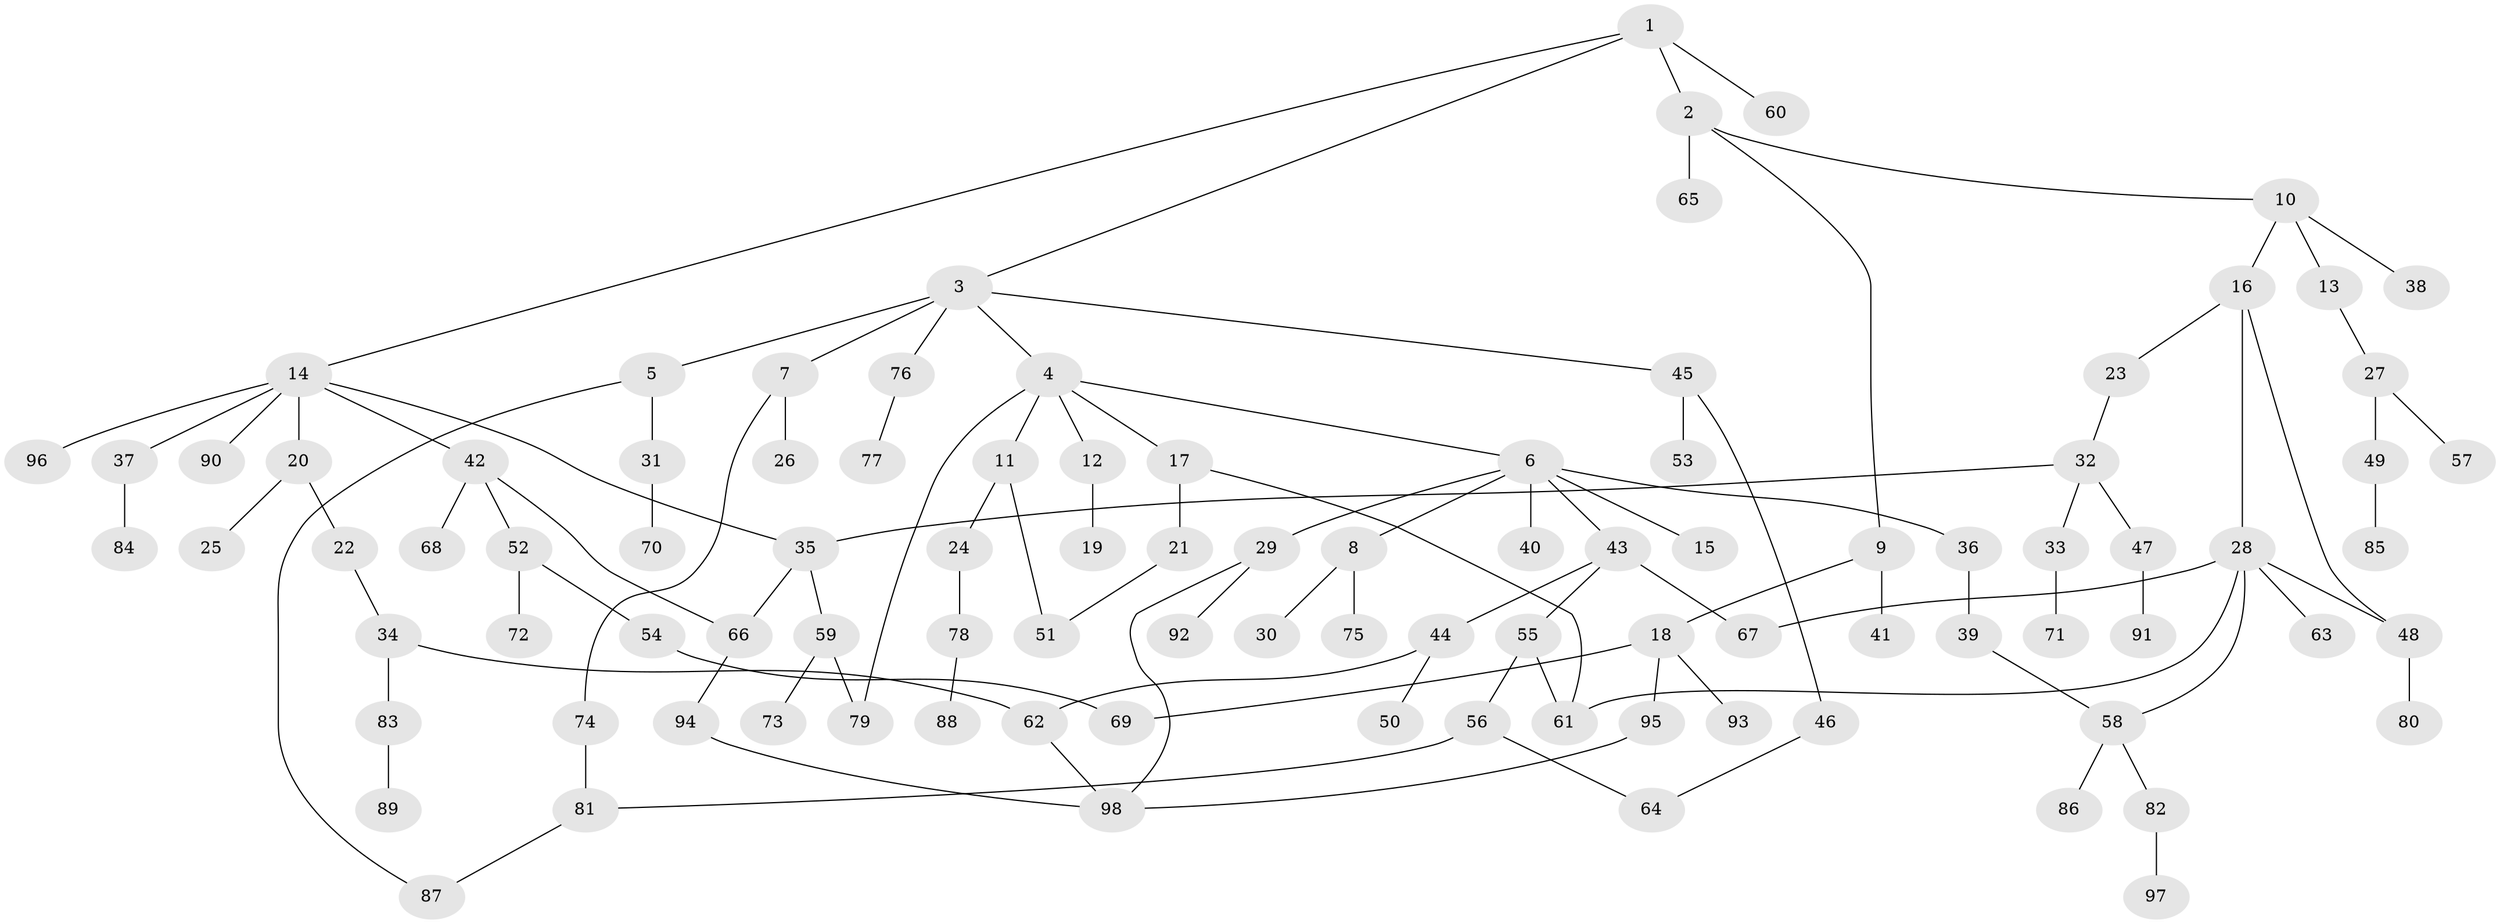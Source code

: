 // coarse degree distribution, {3: 0.19117647058823528, 5: 0.014705882352941176, 7: 0.04411764705882353, 8: 0.014705882352941176, 2: 0.23529411764705882, 1: 0.36764705882352944, 4: 0.11764705882352941, 6: 0.014705882352941176}
// Generated by graph-tools (version 1.1) at 2025/51/02/27/25 19:51:37]
// undirected, 98 vertices, 114 edges
graph export_dot {
graph [start="1"]
  node [color=gray90,style=filled];
  1;
  2;
  3;
  4;
  5;
  6;
  7;
  8;
  9;
  10;
  11;
  12;
  13;
  14;
  15;
  16;
  17;
  18;
  19;
  20;
  21;
  22;
  23;
  24;
  25;
  26;
  27;
  28;
  29;
  30;
  31;
  32;
  33;
  34;
  35;
  36;
  37;
  38;
  39;
  40;
  41;
  42;
  43;
  44;
  45;
  46;
  47;
  48;
  49;
  50;
  51;
  52;
  53;
  54;
  55;
  56;
  57;
  58;
  59;
  60;
  61;
  62;
  63;
  64;
  65;
  66;
  67;
  68;
  69;
  70;
  71;
  72;
  73;
  74;
  75;
  76;
  77;
  78;
  79;
  80;
  81;
  82;
  83;
  84;
  85;
  86;
  87;
  88;
  89;
  90;
  91;
  92;
  93;
  94;
  95;
  96;
  97;
  98;
  1 -- 2;
  1 -- 3;
  1 -- 14;
  1 -- 60;
  2 -- 9;
  2 -- 10;
  2 -- 65;
  3 -- 4;
  3 -- 5;
  3 -- 7;
  3 -- 45;
  3 -- 76;
  4 -- 6;
  4 -- 11;
  4 -- 12;
  4 -- 17;
  4 -- 79;
  5 -- 31;
  5 -- 87;
  6 -- 8;
  6 -- 15;
  6 -- 29;
  6 -- 36;
  6 -- 40;
  6 -- 43;
  7 -- 26;
  7 -- 74;
  8 -- 30;
  8 -- 75;
  9 -- 18;
  9 -- 41;
  10 -- 13;
  10 -- 16;
  10 -- 38;
  11 -- 24;
  11 -- 51;
  12 -- 19;
  13 -- 27;
  14 -- 20;
  14 -- 37;
  14 -- 42;
  14 -- 90;
  14 -- 96;
  14 -- 35;
  16 -- 23;
  16 -- 28;
  16 -- 48;
  17 -- 21;
  17 -- 61;
  18 -- 93;
  18 -- 95;
  18 -- 69;
  20 -- 22;
  20 -- 25;
  21 -- 51;
  22 -- 34;
  23 -- 32;
  24 -- 78;
  27 -- 49;
  27 -- 57;
  28 -- 48;
  28 -- 58;
  28 -- 63;
  28 -- 67;
  28 -- 61;
  29 -- 92;
  29 -- 98;
  31 -- 70;
  32 -- 33;
  32 -- 35;
  32 -- 47;
  33 -- 71;
  34 -- 83;
  34 -- 62;
  35 -- 59;
  35 -- 66;
  36 -- 39;
  37 -- 84;
  39 -- 58;
  42 -- 52;
  42 -- 66;
  42 -- 68;
  43 -- 44;
  43 -- 55;
  43 -- 67;
  44 -- 50;
  44 -- 62;
  45 -- 46;
  45 -- 53;
  46 -- 64;
  47 -- 91;
  48 -- 80;
  49 -- 85;
  52 -- 54;
  52 -- 72;
  54 -- 69;
  55 -- 56;
  55 -- 61;
  56 -- 81;
  56 -- 64;
  58 -- 82;
  58 -- 86;
  59 -- 73;
  59 -- 79;
  62 -- 98;
  66 -- 94;
  74 -- 81;
  76 -- 77;
  78 -- 88;
  81 -- 87;
  82 -- 97;
  83 -- 89;
  94 -- 98;
  95 -- 98;
}
